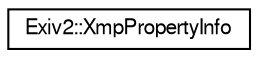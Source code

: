 digraph "Graphical Class Hierarchy"
{
  edge [fontname="FreeSans",fontsize="10",labelfontname="FreeSans",labelfontsize="10"];
  node [fontname="FreeSans",fontsize="10",shape=record];
  rankdir="LR";
  Node1 [label="Exiv2::XmpPropertyInfo",height=0.2,width=0.4,color="black", fillcolor="white", style="filled",URL="$structExiv2_1_1XmpPropertyInfo.html",tooltip="Information about one XMP property. "];
}
